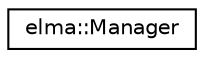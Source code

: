 digraph "Graphical Class Hierarchy"
{
  edge [fontname="Helvetica",fontsize="10",labelfontname="Helvetica",labelfontsize="10"];
  node [fontname="Helvetica",fontsize="10",shape=record];
  rankdir="LR";
  Node0 [label="elma::Manager",height=0.2,width=0.4,color="black", fillcolor="white", style="filled",URL="$classelma_1_1Manager.html",tooltip="The Process Manager class. "];
}
